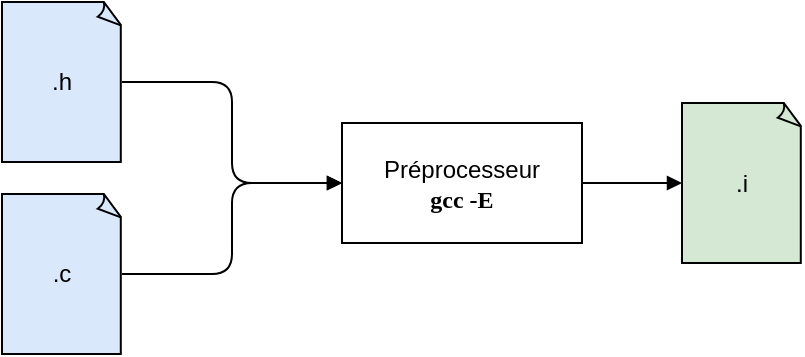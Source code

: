 <mxfile version="22.0.3" type="device">
  <diagram name="Page 1" id="Page-1">
    <mxGraphModel dx="1084" dy="926" grid="1" gridSize="10" guides="1" tooltips="1" connect="1" arrows="1" fold="1" page="1" pageScale="1" pageWidth="800" pageHeight="200" math="0" shadow="0">
      <root>
        <mxCell id="0" />
        <mxCell id="1" parent="0" />
        <UserObject label="" tags="Lien" id="46">
          <mxCell style="vsdxID=60;edgeStyle=none;startArrow=none;endArrow=block;startSize=5;endSize=5;strokeColor=#000000;spacingTop=0;spacingBottom=0;spacingLeft=0;spacingRight=0;verticalAlign=middle;html=1;labelBackgroundColor=#ffffff;rounded=0;entryX=0;entryY=0.5;entryDx=0;entryDy=0;entryPerimeter=0;" parent="1" source="O1ei94aA5wr8oGINsI6I-49" target="B6JIZhuQFMOalBQYK2N4-51" edge="1">
            <mxGeometry relative="1" as="geometry">
              <mxPoint x="-1" as="offset" />
              <Array as="points" />
              <mxPoint x="571" y="101" as="targetPoint" />
              <mxPoint x="488" y="101" as="sourcePoint" />
            </mxGeometry>
          </mxCell>
        </UserObject>
        <UserObject label="" tags="Lien" id="47">
          <mxCell style="vsdxID=59;edgeStyle=orthogonalEdgeStyle;startArrow=none;endArrow=block;startSize=5;endSize=5;strokeColor=#000000;spacingTop=0;spacingBottom=0;spacingLeft=0;spacingRight=0;verticalAlign=middle;html=1;labelBackgroundColor=#ffffff;exitX=1;exitY=0.5;exitDx=0;exitDy=0;exitPerimeter=0;rounded=1;" parent="1" source="B6JIZhuQFMOalBQYK2N4-50" target="O1ei94aA5wr8oGINsI6I-49" edge="1">
            <mxGeometry relative="1" as="geometry">
              <mxPoint y="-1" as="offset" />
              <mxPoint x="273" y="148" as="sourcePoint" />
              <mxPoint x="357" y="101" as="targetPoint" />
            </mxGeometry>
          </mxCell>
        </UserObject>
        <UserObject label="" tags="Lien" id="48">
          <mxCell style="vsdxID=58;edgeStyle=orthogonalEdgeStyle;startArrow=none;endArrow=block;startSize=5;endSize=5;strokeColor=#000000;spacingTop=0;spacingBottom=0;spacingLeft=0;spacingRight=0;verticalAlign=middle;html=1;labelBackgroundColor=#ffffff;exitX=1;exitY=0.5;exitDx=0;exitDy=0;exitPerimeter=0;targetPerimeterSpacing=0;sourcePerimeterSpacing=0;" parent="1" source="B6JIZhuQFMOalBQYK2N4-49" target="O1ei94aA5wr8oGINsI6I-49" edge="1">
            <mxGeometry relative="1" as="geometry">
              <mxPoint y="-1" as="offset" />
              <mxPoint x="273" y="43" as="sourcePoint" />
              <mxPoint x="357" y="101" as="targetPoint" />
            </mxGeometry>
          </mxCell>
        </UserObject>
        <UserObject label="" tags="Diagramme_de_flux Lien" id="49">
          <mxCell parent="1" vertex="1" visible="0">
            <mxGeometry as="geometry" />
          </mxCell>
        </UserObject>
        <mxCell id="B6JIZhuQFMOalBQYK2N4-49" value=".h" style="whiteSpace=wrap;html=1;shape=mxgraph.basic.document;fillColor=#dae8fc;strokeColor=#000000;" parent="1" vertex="1">
          <mxGeometry x="200" y="10" width="60" height="80" as="geometry" />
        </mxCell>
        <mxCell id="B6JIZhuQFMOalBQYK2N4-50" value=".c" style="whiteSpace=wrap;html=1;shape=mxgraph.basic.document;fillColor=#dae8fc;strokeColor=#000000;" parent="1" vertex="1">
          <mxGeometry x="200" y="106" width="60" height="80" as="geometry" />
        </mxCell>
        <mxCell id="B6JIZhuQFMOalBQYK2N4-51" value=".i" style="whiteSpace=wrap;html=1;shape=mxgraph.basic.document;fillColor=#d5e8d4;strokeColor=#000000;" parent="1" vertex="1">
          <mxGeometry x="540" y="60.5" width="60" height="80" as="geometry" />
        </mxCell>
        <mxCell id="O1ei94aA5wr8oGINsI6I-49" value="Préprocesseur&lt;br&gt;&lt;b&gt;&lt;font face=&quot;Lucida Console&quot;&gt;gcc -E&lt;/font&gt;&lt;/b&gt;" style="rounded=0;whiteSpace=wrap;html=1;" parent="1" vertex="1">
          <mxGeometry x="370" y="70.5" width="120" height="60" as="geometry" />
        </mxCell>
      </root>
    </mxGraphModel>
  </diagram>
</mxfile>
